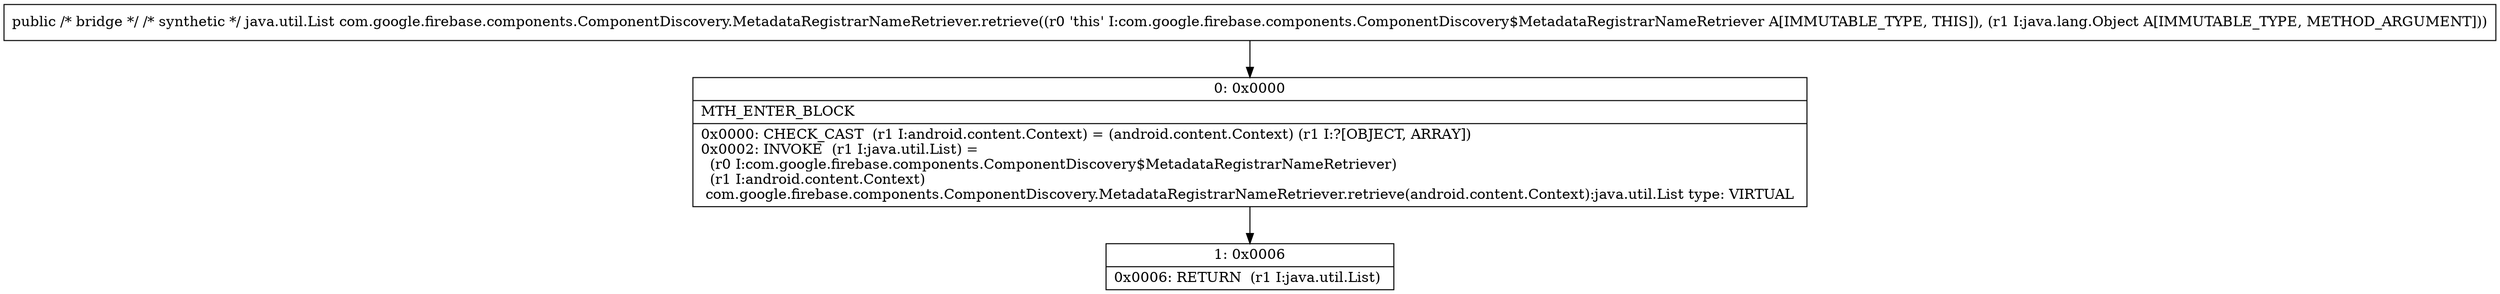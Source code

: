 digraph "CFG forcom.google.firebase.components.ComponentDiscovery.MetadataRegistrarNameRetriever.retrieve(Ljava\/lang\/Object;)Ljava\/util\/List;" {
Node_0 [shape=record,label="{0\:\ 0x0000|MTH_ENTER_BLOCK\l|0x0000: CHECK_CAST  (r1 I:android.content.Context) = (android.content.Context) (r1 I:?[OBJECT, ARRAY]) \l0x0002: INVOKE  (r1 I:java.util.List) = \l  (r0 I:com.google.firebase.components.ComponentDiscovery$MetadataRegistrarNameRetriever)\l  (r1 I:android.content.Context)\l com.google.firebase.components.ComponentDiscovery.MetadataRegistrarNameRetriever.retrieve(android.content.Context):java.util.List type: VIRTUAL \l}"];
Node_1 [shape=record,label="{1\:\ 0x0006|0x0006: RETURN  (r1 I:java.util.List) \l}"];
MethodNode[shape=record,label="{public \/* bridge *\/ \/* synthetic *\/ java.util.List com.google.firebase.components.ComponentDiscovery.MetadataRegistrarNameRetriever.retrieve((r0 'this' I:com.google.firebase.components.ComponentDiscovery$MetadataRegistrarNameRetriever A[IMMUTABLE_TYPE, THIS]), (r1 I:java.lang.Object A[IMMUTABLE_TYPE, METHOD_ARGUMENT])) }"];
MethodNode -> Node_0;
Node_0 -> Node_1;
}

